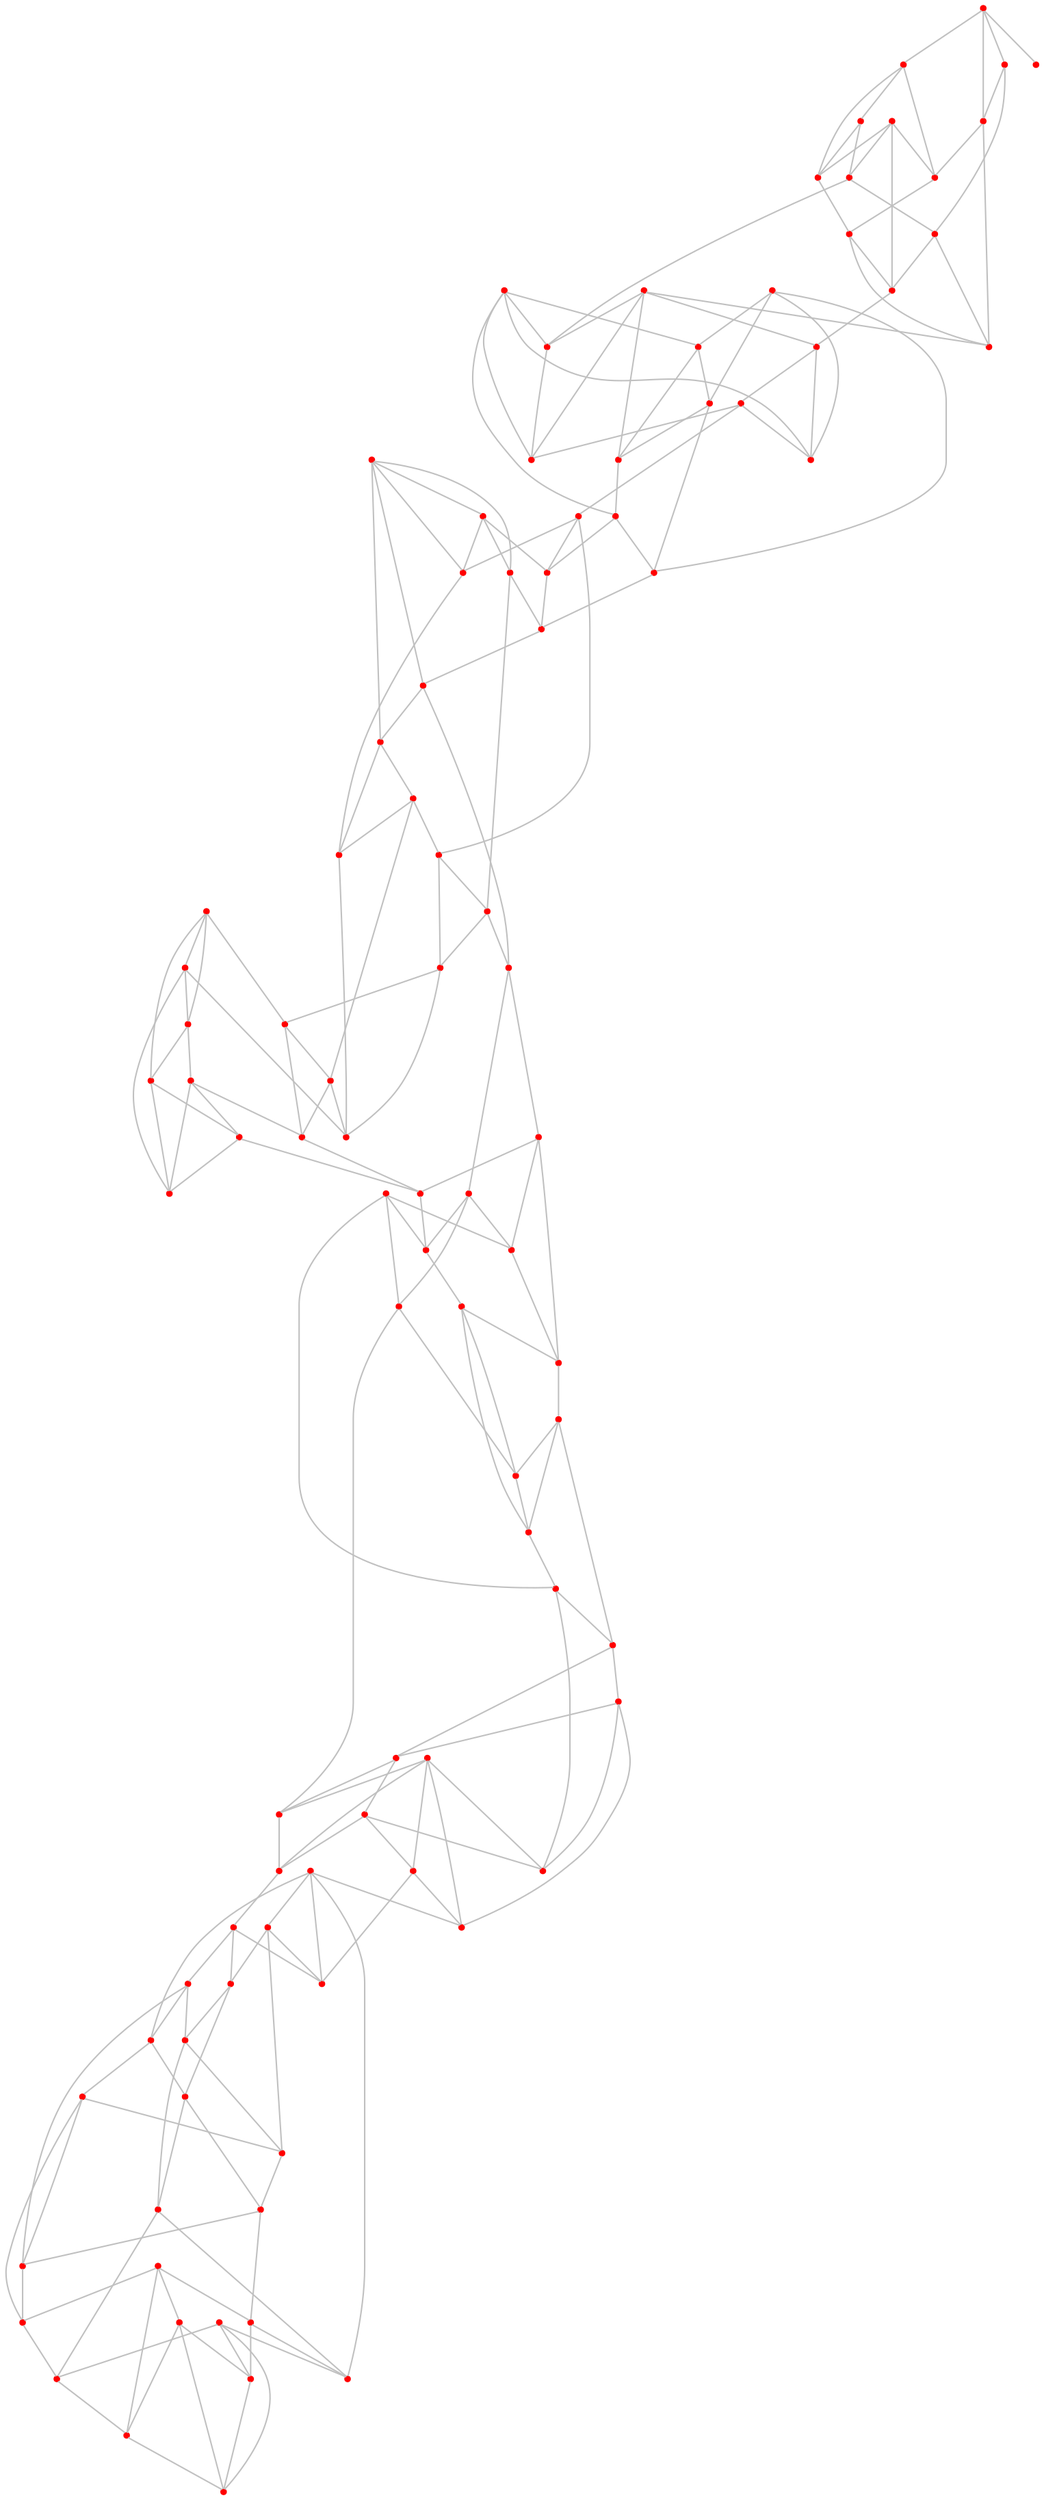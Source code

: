 graph {
	0 [color=red shape=point]
	1 [color=red shape=point]
	2 [color=red shape=point]
	3 [color=red shape=point]
	4 [color=red shape=point]
	5 [color=red shape=point]
	6 [color=red shape=point]
	7 [color=red shape=point]
	8 [color=red shape=point]
	9 [color=red shape=point]
	10 [color=red shape=point]
	11 [color=red shape=point]
	12 [color=red shape=point]
	13 [color=red shape=point]
	14 [color=red shape=point]
	15 [color=red shape=point]
	16 [color=red shape=point]
	17 [color=red shape=point]
	18 [color=red shape=point]
	19 [color=red shape=point]
	20 [color=red shape=point]
	21 [color=red shape=point]
	22 [color=red shape=point]
	23 [color=red shape=point]
	24 [color=red shape=point]
	25 [color=red shape=point]
	26 [color=red shape=point]
	27 [color=red shape=point]
	28 [color=red shape=point]
	29 [color=red shape=point]
	30 [color=red shape=point]
	31 [color=red shape=point]
	32 [color=red shape=point]
	33 [color=red shape=point]
	34 [color=red shape=point]
	35 [color=red shape=point]
	36 [color=red shape=point]
	37 [color=red shape=point]
	38 [color=red shape=point]
	39 [color=red shape=point]
	40 [color=red shape=point]
	41 [color=red shape=point]
	42 [color=red shape=point]
	43 [color=red shape=point]
	44 [color=red shape=point]
	45 [color=red shape=point]
	46 [color=red shape=point]
	47 [color=red shape=point]
	48 [color=red shape=point]
	49 [color=red shape=point]
	50 [color=red shape=point]
	51 [color=red shape=point]
	52 [color=red shape=point]
	53 [color=red shape=point]
	54 [color=red shape=point]
	55 [color=red shape=point]
	56 [color=red shape=point]
	57 [color=red shape=point]
	58 [color=red shape=point]
	59 [color=red shape=point]
	60 [color=red shape=point]
	61 [color=red shape=point]
	62 [color=red shape=point]
	63 [color=red shape=point]
	64 [color=red shape=point]
	65 [color=red shape=point]
	66 [color=red shape=point]
	67 [color=red shape=point]
	68 [color=red shape=point]
	69 [color=red shape=point]
	70 [color=red shape=point]
	71 [color=red shape=point]
	72 [color=red shape=point]
	73 [color=red shape=point]
	74 [color=red shape=point]
	75 [color=red shape=point]
	76 [color=red shape=point]
	77 [color=red shape=point]
	78 [color=red shape=point]
	79 [color=red shape=point]
	80 [color=red shape=point]
	81 [color=red shape=point]
	82 [color=red shape=point]
	83 [color=red shape=point]
	84 [color=red shape=point]
	85 [color=red shape=point]
	86 [color=red shape=point]
	87 [color=red shape=point]
	88 [color=red shape=point]
	89 [color=red shape=point]
	90 [color=red shape=point]
	91 [color=red shape=point]
	92 [color=red shape=point]
	93 [color=red shape=point]
	94 [color=red shape=point]
	95 [color=red shape=point]
	96 [color=red shape=point]
	97 [color=red shape=point]
	98 [color=red shape=point]
	99 [color=red shape=point]
	1 -- 0 [color=gray]
	2 -- 0 [color=gray]
	3 -- 1 [color=gray]
	3 -- 2 [color=gray]
	3 -- 0 [color=gray]
	4 -- 1 [color=gray]
	6 -- 0 [color=gray]
	6 -- 5 [color=gray]
	6 -- 4 [color=gray]
	6 -- 2 [color=gray]
	7 -- 4 [color=gray]
	8 -- 5 [color=gray]
	8 -- 2 [color=gray]
	9 -- 1 [color=gray]
	9 -- 3 [color=gray]
	9 -- 7 [color=gray]
	9 -- 8 [color=gray]
	10 -- 7 [color=gray]
	11 -- 8 [color=gray]
	11 -- 10 [color=gray]
	12 -- 11 [color=gray]
	13 -- 5 [color=gray]
	13 -- 4 [color=gray]
	14 -- 7 [color=gray]
	14 -- 12 [color=gray]
	14 -- 10 [color=gray]
	15 -- 11 [color=gray]
	15 -- 13 [color=gray]
	16 -- 14 [color=gray]
	16 -- 15 [color=gray]
	17 -- 12 [color=gray]
	17 -- 13 [color=gray]
	18 -- 15 [color=gray]
	18 -- 17 [color=gray]
	19 -- 17 [color=gray]
	19 -- 10 [color=gray]
	19 -- 16 [color=gray]
	21 -- 18 [color=gray]
	21 -- 19 [color=gray]
	21 -- 20 [color=gray]
	22 -- 18 [color=gray]
	22 -- 12 [color=gray]
	22 -- 20 [color=gray]
	24 -- 22 [color=gray]
	24 -- 23 [color=gray]
	24 -- 5 [color=gray]
	24 -- 16 [color=gray]
	24 -- 20 [color=gray]
	25 -- 20 [color=gray]
	25 -- 23 [color=gray]
	26 -- 21 [color=gray]
	27 -- 26 [color=gray]
	29 -- 28 [color=gray]
	29 -- 26 [color=gray]
	29 -- 23 [color=gray]
	29 -- 25 [color=gray]
	29 -- 27 [color=gray]
	30 -- 28 [color=gray]
	30 -- 26 [color=gray]
	30 -- 25 [color=gray]
	31 -- 27 [color=gray]
	31 -- 30 [color=gray]
	32 -- 31 [color=gray]
	32 -- 28 [color=gray]
	32 -- 23 [color=gray]
	33 -- 31 [color=gray]
	33 -- 32 [color=gray]
	34 -- 28 [color=gray]
	34 -- 33 [color=gray]
	35 -- 34 [color=gray]
	36 -- 35 [color=gray]
	37 -- 36 [color=gray]
	37 -- 35 [color=gray]
	37 -- 33 [color=gray]
	38 -- 37 [color=gray]
	39 -- 36 [color=gray]
	39 -- 35 [color=gray]
	39 -- 38 [color=gray]
	40 -- 39 [color=gray]
	41 -- 36 [color=gray]
	41 -- 27 [color=gray]
	42 -- 38 [color=gray]
	43 -- 42 [color=gray]
	43 -- 41 [color=gray]
	43 -- 34 [color=gray]
	43 -- 40 [color=gray]
	44 -- 40 [color=gray]
	44 -- 42 [color=gray]
	44 -- 41 [color=gray]
	45 -- 40 [color=gray]
	46 -- 45 [color=gray]
	46 -- 42 [color=gray]
	46 -- 38 [color=gray]
	48 -- 47 [color=gray]
	48 -- 45 [color=gray]
	49 -- 47 [color=gray]
	49 -- 48 [color=gray]
	50 -- 45 [color=gray]
	51 -- 47 [color=gray]
	51 -- 50 [color=gray]
	51 -- 48 [color=gray]
	52 -- 51 [color=gray]
	52 -- 49 [color=gray]
	54 -- 52 [color=gray]
	54 -- 53 [color=gray]
	54 -- 47 [color=gray]
	55 -- 46 [color=gray]
	55 -- 44 [color=gray]
	56 -- 53 [color=gray]
	56 -- 50 [color=gray]
	57 -- 50 [color=gray]
	57 -- 56 [color=gray]
	58 -- 49 [color=gray]
	58 -- 52 [color=gray]
	58 -- 54 [color=gray]
	58 -- 57 [color=gray]
	59 -- 53 [color=gray]
	59 -- 57 [color=gray]
	60 -- 55 [color=gray]
	60 -- 59 [color=gray]
	61 -- 60 [color=gray]
	61 -- 59 [color=gray]
	62 -- 53 [color=gray]
	63 -- 62 [color=gray]
	63 -- 56 [color=gray]
	63 -- 61 [color=gray]
	64 -- 63 [color=gray]
	64 -- 62 [color=gray]
	65 -- 64 [color=gray]
	65 -- 55 [color=gray]
	66 -- 65 [color=gray]
	67 -- 62 [color=gray]
	68 -- 66 [color=gray]
	68 -- 60 [color=gray]
	69 -- 66 [color=gray]
	70 -- 68 [color=gray]
	70 -- 69 [color=gray]
	70 -- 67 [color=gray]
	71 -- 68 [color=gray]
	71 -- 70 [color=gray]
	71 -- 64 [color=gray]
	71 -- 67 [color=gray]
	71 -- 65 [color=gray]
	72 -- 61 [color=gray]
	72 -- 69 [color=gray]
	72 -- 67 [color=gray]
	73 -- 66 [color=gray]
	74 -- 73 [color=gray]
	74 -- 69 [color=gray]
	75 -- 74 [color=gray]
	76 -- 73 [color=gray]
	76 -- 75 [color=gray]
	77 -- 75 [color=gray]
	77 -- 76 [color=gray]
	79 -- 73 [color=gray]
	79 -- 78 [color=gray]
	79 -- 77 [color=gray]
	79 -- 76 [color=gray]
	81 -- 80 [color=gray]
	81 -- 72 [color=gray]
	81 -- 78 [color=gray]
	82 -- 80 [color=gray]
	83 -- 82 [color=gray]
	83 -- 77 [color=gray]
	83 -- 80 [color=gray]
	83 -- 74 [color=gray]
	83 -- 78 [color=gray]
	84 -- 81 [color=gray]
	84 -- 78 [color=gray]
	86 -- 75 [color=gray]
	86 -- 85 [color=gray]
	86 -- 82 [color=gray]
	86 -- 84 [color=gray]
	86 -- 80 [color=gray]
	87 -- 84 [color=gray]
	88 -- 87 [color=gray]
	88 -- 85 [color=gray]
	89 -- 88 [color=gray]
	89 -- 82 [color=gray]
	90 -- 87 [color=gray]
	90 -- 85 [color=gray]
	91 -- 90 [color=gray]
	92 -- 89 [color=gray]
	92 -- 91 [color=gray]
	93 -- 90 [color=gray]
	94 -- 89 [color=gray]
	94 -- 91 [color=gray]
	94 -- 93 [color=gray]
	94 -- 87 [color=gray]
	95 -- 85 [color=gray]
	95 -- 93 [color=gray]
	96 -- 88 [color=gray]
	96 -- 95 [color=gray]
	97 -- 92 [color=gray]
	97 -- 91 [color=gray]
	97 -- 93 [color=gray]
	99 -- 98 [color=gray]
	99 -- 97 [color=gray]
	99 -- 96 [color=gray]
	99 -- 95 [color=gray]
}
